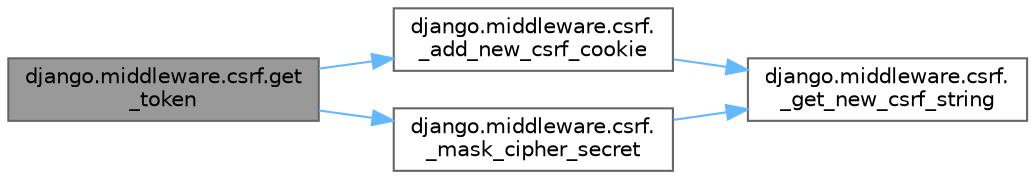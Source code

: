 digraph "django.middleware.csrf.get_token"
{
 // LATEX_PDF_SIZE
  bgcolor="transparent";
  edge [fontname=Helvetica,fontsize=10,labelfontname=Helvetica,labelfontsize=10];
  node [fontname=Helvetica,fontsize=10,shape=box,height=0.2,width=0.4];
  rankdir="LR";
  Node1 [id="Node000001",label="django.middleware.csrf.get\l_token",height=0.2,width=0.4,color="gray40", fillcolor="grey60", style="filled", fontcolor="black",tooltip=" "];
  Node1 -> Node2 [id="edge1_Node000001_Node000002",color="steelblue1",style="solid",tooltip=" "];
  Node2 [id="Node000002",label="django.middleware.csrf.\l_add_new_csrf_cookie",height=0.2,width=0.4,color="grey40", fillcolor="white", style="filled",URL="$namespacedjango_1_1middleware_1_1csrf.html#a4183734e0a534030430f3a5ae833dc84",tooltip=" "];
  Node2 -> Node3 [id="edge2_Node000002_Node000003",color="steelblue1",style="solid",tooltip=" "];
  Node3 [id="Node000003",label="django.middleware.csrf.\l_get_new_csrf_string",height=0.2,width=0.4,color="grey40", fillcolor="white", style="filled",URL="$namespacedjango_1_1middleware_1_1csrf.html#a535d81c570d3f263c7586258f6905efe",tooltip=" "];
  Node1 -> Node4 [id="edge3_Node000001_Node000004",color="steelblue1",style="solid",tooltip=" "];
  Node4 [id="Node000004",label="django.middleware.csrf.\l_mask_cipher_secret",height=0.2,width=0.4,color="grey40", fillcolor="white", style="filled",URL="$namespacedjango_1_1middleware_1_1csrf.html#a14461a4b49e1770d131a22ed76274081",tooltip=" "];
  Node4 -> Node3 [id="edge4_Node000004_Node000003",color="steelblue1",style="solid",tooltip=" "];
}
